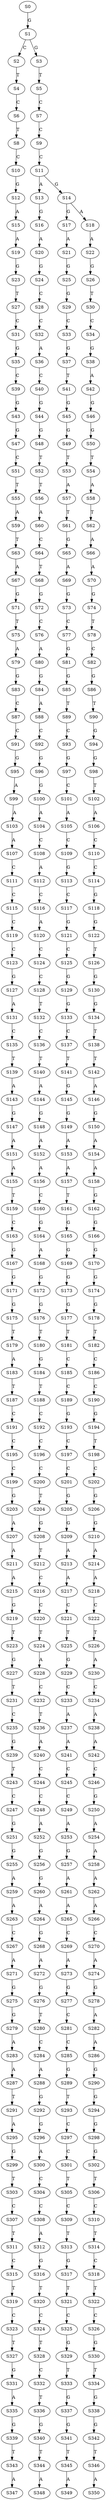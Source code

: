 strict digraph  {
	S0 -> S1 [ label = G ];
	S1 -> S2 [ label = C ];
	S1 -> S3 [ label = G ];
	S2 -> S4 [ label = T ];
	S3 -> S5 [ label = T ];
	S4 -> S6 [ label = C ];
	S5 -> S7 [ label = C ];
	S6 -> S8 [ label = T ];
	S7 -> S9 [ label = C ];
	S8 -> S10 [ label = C ];
	S9 -> S11 [ label = C ];
	S10 -> S12 [ label = G ];
	S11 -> S13 [ label = A ];
	S11 -> S14 [ label = G ];
	S12 -> S15 [ label = A ];
	S13 -> S16 [ label = G ];
	S14 -> S17 [ label = G ];
	S14 -> S18 [ label = A ];
	S15 -> S19 [ label = A ];
	S16 -> S20 [ label = A ];
	S17 -> S21 [ label = A ];
	S18 -> S22 [ label = A ];
	S19 -> S23 [ label = G ];
	S20 -> S24 [ label = G ];
	S21 -> S25 [ label = G ];
	S22 -> S26 [ label = G ];
	S23 -> S27 [ label = T ];
	S24 -> S28 [ label = C ];
	S25 -> S29 [ label = G ];
	S26 -> S30 [ label = T ];
	S27 -> S31 [ label = C ];
	S28 -> S32 [ label = C ];
	S29 -> S33 [ label = C ];
	S30 -> S34 [ label = C ];
	S31 -> S35 [ label = G ];
	S32 -> S36 [ label = A ];
	S33 -> S37 [ label = G ];
	S34 -> S38 [ label = G ];
	S35 -> S39 [ label = C ];
	S36 -> S40 [ label = C ];
	S37 -> S41 [ label = T ];
	S38 -> S42 [ label = A ];
	S39 -> S43 [ label = G ];
	S40 -> S44 [ label = G ];
	S41 -> S45 [ label = G ];
	S42 -> S46 [ label = G ];
	S43 -> S47 [ label = G ];
	S44 -> S48 [ label = G ];
	S45 -> S49 [ label = G ];
	S46 -> S50 [ label = G ];
	S47 -> S51 [ label = C ];
	S48 -> S52 [ label = T ];
	S49 -> S53 [ label = T ];
	S50 -> S54 [ label = T ];
	S51 -> S55 [ label = T ];
	S52 -> S56 [ label = T ];
	S53 -> S57 [ label = A ];
	S54 -> S58 [ label = A ];
	S55 -> S59 [ label = A ];
	S56 -> S60 [ label = A ];
	S57 -> S61 [ label = T ];
	S58 -> S62 [ label = T ];
	S59 -> S63 [ label = T ];
	S60 -> S64 [ label = C ];
	S61 -> S65 [ label = G ];
	S62 -> S66 [ label = A ];
	S63 -> S67 [ label = A ];
	S64 -> S68 [ label = T ];
	S65 -> S69 [ label = A ];
	S66 -> S70 [ label = A ];
	S67 -> S71 [ label = G ];
	S68 -> S72 [ label = G ];
	S69 -> S73 [ label = G ];
	S70 -> S74 [ label = G ];
	S71 -> S75 [ label = T ];
	S72 -> S76 [ label = C ];
	S73 -> S77 [ label = C ];
	S74 -> S78 [ label = T ];
	S75 -> S79 [ label = A ];
	S76 -> S80 [ label = A ];
	S77 -> S81 [ label = G ];
	S78 -> S82 [ label = C ];
	S79 -> S83 [ label = G ];
	S80 -> S84 [ label = G ];
	S81 -> S85 [ label = G ];
	S82 -> S86 [ label = G ];
	S83 -> S87 [ label = C ];
	S84 -> S88 [ label = A ];
	S85 -> S89 [ label = T ];
	S86 -> S90 [ label = T ];
	S87 -> S91 [ label = C ];
	S88 -> S92 [ label = C ];
	S89 -> S93 [ label = C ];
	S90 -> S94 [ label = G ];
	S91 -> S95 [ label = G ];
	S92 -> S96 [ label = G ];
	S93 -> S97 [ label = G ];
	S94 -> S98 [ label = G ];
	S95 -> S99 [ label = A ];
	S96 -> S100 [ label = G ];
	S97 -> S101 [ label = C ];
	S98 -> S102 [ label = T ];
	S99 -> S103 [ label = A ];
	S100 -> S104 [ label = A ];
	S101 -> S105 [ label = A ];
	S102 -> S106 [ label = A ];
	S103 -> S107 [ label = A ];
	S104 -> S108 [ label = C ];
	S105 -> S109 [ label = C ];
	S106 -> S110 [ label = C ];
	S107 -> S111 [ label = C ];
	S108 -> S112 [ label = A ];
	S109 -> S113 [ label = G ];
	S110 -> S114 [ label = C ];
	S111 -> S115 [ label = C ];
	S112 -> S116 [ label = C ];
	S113 -> S117 [ label = C ];
	S114 -> S118 [ label = G ];
	S115 -> S119 [ label = C ];
	S116 -> S120 [ label = A ];
	S117 -> S121 [ label = G ];
	S118 -> S122 [ label = G ];
	S119 -> S123 [ label = C ];
	S120 -> S124 [ label = C ];
	S121 -> S125 [ label = C ];
	S122 -> S126 [ label = T ];
	S123 -> S127 [ label = G ];
	S124 -> S128 [ label = C ];
	S125 -> S129 [ label = G ];
	S126 -> S130 [ label = G ];
	S127 -> S131 [ label = A ];
	S128 -> S132 [ label = T ];
	S129 -> S133 [ label = G ];
	S130 -> S134 [ label = G ];
	S131 -> S135 [ label = C ];
	S132 -> S136 [ label = C ];
	S133 -> S137 [ label = C ];
	S134 -> S138 [ label = T ];
	S135 -> S139 [ label = T ];
	S136 -> S140 [ label = T ];
	S137 -> S141 [ label = T ];
	S138 -> S142 [ label = T ];
	S139 -> S143 [ label = A ];
	S140 -> S144 [ label = A ];
	S141 -> S145 [ label = G ];
	S142 -> S146 [ label = A ];
	S143 -> S147 [ label = G ];
	S144 -> S148 [ label = G ];
	S145 -> S149 [ label = G ];
	S146 -> S150 [ label = G ];
	S147 -> S151 [ label = A ];
	S148 -> S152 [ label = A ];
	S149 -> S153 [ label = A ];
	S150 -> S154 [ label = A ];
	S151 -> S155 [ label = A ];
	S152 -> S156 [ label = A ];
	S153 -> S157 [ label = A ];
	S154 -> S158 [ label = A ];
	S155 -> S159 [ label = T ];
	S156 -> S160 [ label = C ];
	S157 -> S161 [ label = T ];
	S158 -> S162 [ label = G ];
	S159 -> S163 [ label = C ];
	S160 -> S164 [ label = G ];
	S161 -> S165 [ label = G ];
	S162 -> S166 [ label = G ];
	S163 -> S167 [ label = G ];
	S164 -> S168 [ label = A ];
	S165 -> S169 [ label = G ];
	S166 -> S170 [ label = G ];
	S167 -> S171 [ label = G ];
	S168 -> S172 [ label = G ];
	S169 -> S173 [ label = G ];
	S170 -> S174 [ label = G ];
	S171 -> S175 [ label = G ];
	S172 -> S176 [ label = G ];
	S173 -> S177 [ label = G ];
	S174 -> S178 [ label = G ];
	S175 -> S179 [ label = T ];
	S176 -> S180 [ label = T ];
	S177 -> S181 [ label = T ];
	S178 -> S182 [ label = T ];
	S179 -> S183 [ label = A ];
	S180 -> S184 [ label = G ];
	S181 -> S185 [ label = C ];
	S182 -> S186 [ label = C ];
	S183 -> S187 [ label = T ];
	S184 -> S188 [ label = T ];
	S185 -> S189 [ label = C ];
	S186 -> S190 [ label = C ];
	S187 -> S191 [ label = C ];
	S188 -> S192 [ label = C ];
	S189 -> S193 [ label = G ];
	S190 -> S194 [ label = G ];
	S191 -> S195 [ label = C ];
	S192 -> S196 [ label = C ];
	S193 -> S197 [ label = C ];
	S194 -> S198 [ label = T ];
	S195 -> S199 [ label = C ];
	S196 -> S200 [ label = C ];
	S197 -> S201 [ label = C ];
	S198 -> S202 [ label = C ];
	S199 -> S203 [ label = G ];
	S200 -> S204 [ label = T ];
	S201 -> S205 [ label = G ];
	S202 -> S206 [ label = G ];
	S203 -> S207 [ label = A ];
	S204 -> S208 [ label = G ];
	S205 -> S209 [ label = G ];
	S206 -> S210 [ label = G ];
	S207 -> S211 [ label = A ];
	S208 -> S212 [ label = T ];
	S209 -> S213 [ label = A ];
	S210 -> S214 [ label = A ];
	S211 -> S215 [ label = A ];
	S212 -> S216 [ label = C ];
	S213 -> S217 [ label = A ];
	S214 -> S218 [ label = A ];
	S215 -> S219 [ label = G ];
	S216 -> S220 [ label = C ];
	S217 -> S221 [ label = C ];
	S218 -> S222 [ label = C ];
	S219 -> S223 [ label = T ];
	S220 -> S224 [ label = T ];
	S221 -> S225 [ label = T ];
	S222 -> S226 [ label = T ];
	S223 -> S227 [ label = G ];
	S224 -> S228 [ label = A ];
	S225 -> S229 [ label = G ];
	S226 -> S230 [ label = A ];
	S227 -> S231 [ label = T ];
	S228 -> S232 [ label = C ];
	S229 -> S233 [ label = C ];
	S230 -> S234 [ label = C ];
	S231 -> S235 [ label = C ];
	S232 -> S236 [ label = T ];
	S233 -> S237 [ label = A ];
	S234 -> S238 [ label = A ];
	S235 -> S239 [ label = G ];
	S236 -> S240 [ label = A ];
	S237 -> S241 [ label = A ];
	S238 -> S242 [ label = A ];
	S239 -> S243 [ label = T ];
	S240 -> S244 [ label = C ];
	S241 -> S245 [ label = C ];
	S242 -> S246 [ label = C ];
	S243 -> S247 [ label = C ];
	S244 -> S248 [ label = C ];
	S245 -> S249 [ label = C ];
	S246 -> S250 [ label = G ];
	S247 -> S251 [ label = G ];
	S248 -> S252 [ label = A ];
	S249 -> S253 [ label = A ];
	S250 -> S254 [ label = A ];
	S251 -> S255 [ label = G ];
	S252 -> S256 [ label = G ];
	S253 -> S257 [ label = G ];
	S254 -> S258 [ label = A ];
	S255 -> S259 [ label = A ];
	S256 -> S260 [ label = G ];
	S257 -> S261 [ label = A ];
	S258 -> S262 [ label = A ];
	S259 -> S263 [ label = A ];
	S260 -> S264 [ label = A ];
	S261 -> S265 [ label = A ];
	S262 -> S266 [ label = A ];
	S263 -> S267 [ label = C ];
	S264 -> S268 [ label = G ];
	S265 -> S269 [ label = C ];
	S266 -> S270 [ label = C ];
	S267 -> S271 [ label = A ];
	S268 -> S272 [ label = A ];
	S269 -> S273 [ label = A ];
	S270 -> S274 [ label = A ];
	S271 -> S275 [ label = G ];
	S272 -> S276 [ label = G ];
	S273 -> S277 [ label = G ];
	S274 -> S278 [ label = G ];
	S275 -> S279 [ label = G ];
	S276 -> S280 [ label = T ];
	S277 -> S281 [ label = C ];
	S278 -> S282 [ label = A ];
	S279 -> S283 [ label = A ];
	S280 -> S284 [ label = C ];
	S281 -> S285 [ label = C ];
	S282 -> S286 [ label = A ];
	S283 -> S287 [ label = A ];
	S284 -> S288 [ label = A ];
	S285 -> S289 [ label = G ];
	S286 -> S290 [ label = G ];
	S287 -> S291 [ label = T ];
	S288 -> S292 [ label = G ];
	S289 -> S293 [ label = T ];
	S290 -> S294 [ label = G ];
	S291 -> S295 [ label = A ];
	S292 -> S296 [ label = G ];
	S293 -> S297 [ label = C ];
	S294 -> S298 [ label = G ];
	S295 -> S299 [ label = G ];
	S296 -> S300 [ label = A ];
	S297 -> S301 [ label = C ];
	S298 -> S302 [ label = G ];
	S299 -> S303 [ label = T ];
	S300 -> S304 [ label = C ];
	S301 -> S305 [ label = T ];
	S302 -> S306 [ label = T ];
	S303 -> S307 [ label = C ];
	S304 -> S308 [ label = C ];
	S305 -> S309 [ label = C ];
	S306 -> S310 [ label = C ];
	S307 -> S311 [ label = T ];
	S308 -> S312 [ label = A ];
	S309 -> S313 [ label = T ];
	S310 -> S314 [ label = T ];
	S311 -> S315 [ label = C ];
	S312 -> S316 [ label = G ];
	S313 -> S317 [ label = G ];
	S314 -> S318 [ label = C ];
	S315 -> S319 [ label = T ];
	S316 -> S320 [ label = T ];
	S317 -> S321 [ label = T ];
	S318 -> S322 [ label = T ];
	S319 -> S323 [ label = C ];
	S320 -> S324 [ label = C ];
	S321 -> S325 [ label = C ];
	S322 -> S326 [ label = C ];
	S323 -> S327 [ label = T ];
	S324 -> S328 [ label = T ];
	S325 -> S329 [ label = G ];
	S326 -> S330 [ label = G ];
	S327 -> S331 [ label = G ];
	S328 -> S332 [ label = C ];
	S329 -> S333 [ label = T ];
	S330 -> S334 [ label = T ];
	S331 -> S335 [ label = A ];
	S332 -> S336 [ label = T ];
	S333 -> S337 [ label = G ];
	S334 -> S338 [ label = G ];
	S335 -> S339 [ label = G ];
	S336 -> S340 [ label = G ];
	S337 -> S341 [ label = G ];
	S338 -> S342 [ label = G ];
	S339 -> S343 [ label = T ];
	S340 -> S344 [ label = T ];
	S341 -> S345 [ label = T ];
	S342 -> S346 [ label = T ];
	S343 -> S347 [ label = A ];
	S344 -> S348 [ label = A ];
	S345 -> S349 [ label = A ];
	S346 -> S350 [ label = A ];
}
